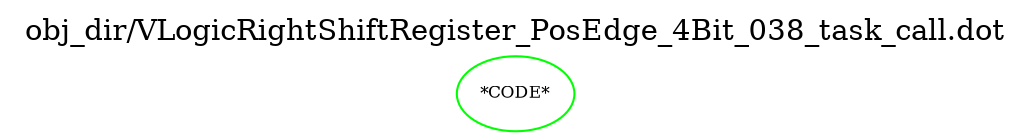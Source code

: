 digraph v3graph {
	graph	[label="obj_dir/VLogicRightShiftRegister_PosEdge_4Bit_038_task_call.dot",
		 labelloc=t, labeljust=l,
		 //size="7.5,10",
		 rankdir=TB];
	n0	[fontsize=8 label="*CODE*", color=green];
}
